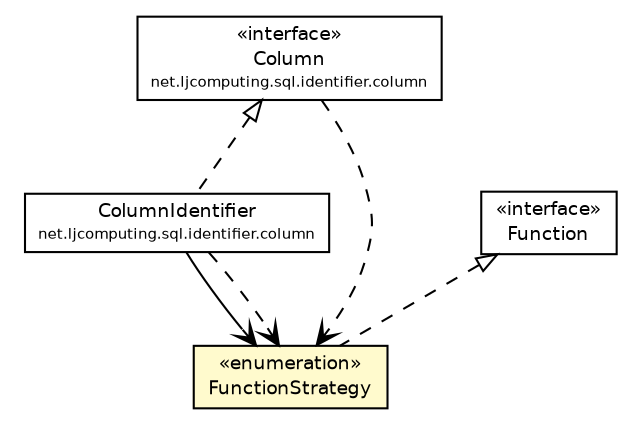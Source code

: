#!/usr/local/bin/dot
#
# Class diagram 
# Generated by UMLGraph version R5_6 (http://www.umlgraph.org/)
#

digraph G {
	edge [fontname="Helvetica",fontsize=10,labelfontname="Helvetica",labelfontsize=10];
	node [fontname="Helvetica",fontsize=10,shape=plaintext];
	nodesep=0.25;
	ranksep=0.5;
	// net.ljcomputing.sql.identifier.column.Column
	c895 [label=<<table title="net.ljcomputing.sql.identifier.column.Column" border="0" cellborder="1" cellspacing="0" cellpadding="2" port="p" href="../identifier/column/Column.html">
		<tr><td><table border="0" cellspacing="0" cellpadding="1">
<tr><td align="center" balign="center"> &#171;interface&#187; </td></tr>
<tr><td align="center" balign="center"> Column </td></tr>
<tr><td align="center" balign="center"><font point-size="7.0"> net.ljcomputing.sql.identifier.column </font></td></tr>
		</table></td></tr>
		</table>>, URL="../identifier/column/Column.html", fontname="Helvetica", fontcolor="black", fontsize=9.0];
	// net.ljcomputing.sql.identifier.column.ColumnIdentifier
	c896 [label=<<table title="net.ljcomputing.sql.identifier.column.ColumnIdentifier" border="0" cellborder="1" cellspacing="0" cellpadding="2" port="p" href="../identifier/column/ColumnIdentifier.html">
		<tr><td><table border="0" cellspacing="0" cellpadding="1">
<tr><td align="center" balign="center"> ColumnIdentifier </td></tr>
<tr><td align="center" balign="center"><font point-size="7.0"> net.ljcomputing.sql.identifier.column </font></td></tr>
		</table></td></tr>
		</table>>, URL="../identifier/column/ColumnIdentifier.html", fontname="Helvetica", fontcolor="black", fontsize=9.0];
	// net.ljcomputing.sql.strategy.FunctionStrategy
	c897 [label=<<table title="net.ljcomputing.sql.strategy.FunctionStrategy" border="0" cellborder="1" cellspacing="0" cellpadding="2" port="p" bgcolor="lemonChiffon" href="./FunctionStrategy.html">
		<tr><td><table border="0" cellspacing="0" cellpadding="1">
<tr><td align="center" balign="center"> &#171;enumeration&#187; </td></tr>
<tr><td align="center" balign="center"> FunctionStrategy </td></tr>
		</table></td></tr>
		</table>>, URL="./FunctionStrategy.html", fontname="Helvetica", fontcolor="black", fontsize=9.0];
	// net.ljcomputing.sql.strategy.Function
	c898 [label=<<table title="net.ljcomputing.sql.strategy.Function" border="0" cellborder="1" cellspacing="0" cellpadding="2" port="p" href="./Function.html">
		<tr><td><table border="0" cellspacing="0" cellpadding="1">
<tr><td align="center" balign="center"> &#171;interface&#187; </td></tr>
<tr><td align="center" balign="center"> Function </td></tr>
		</table></td></tr>
		</table>>, URL="./Function.html", fontname="Helvetica", fontcolor="black", fontsize=9.0];
	//net.ljcomputing.sql.identifier.column.ColumnIdentifier implements net.ljcomputing.sql.identifier.column.Column
	c895:p -> c896:p [dir=back,arrowtail=empty,style=dashed];
	//net.ljcomputing.sql.strategy.FunctionStrategy implements net.ljcomputing.sql.strategy.Function
	c898:p -> c897:p [dir=back,arrowtail=empty,style=dashed];
	// net.ljcomputing.sql.identifier.column.ColumnIdentifier NAVASSOC net.ljcomputing.sql.strategy.FunctionStrategy
	c896:p -> c897:p [taillabel="", label="", headlabel="", fontname="Helvetica", fontcolor="black", fontsize=10.0, color="black", arrowhead=open];
	// net.ljcomputing.sql.identifier.column.Column DEPEND net.ljcomputing.sql.strategy.FunctionStrategy
	c895:p -> c897:p [taillabel="", label="", headlabel="", fontname="Helvetica", fontcolor="black", fontsize=10.0, color="black", arrowhead=open, style=dashed];
	// net.ljcomputing.sql.identifier.column.ColumnIdentifier DEPEND net.ljcomputing.sql.strategy.FunctionStrategy
	c896:p -> c897:p [taillabel="", label="", headlabel="", fontname="Helvetica", fontcolor="black", fontsize=10.0, color="black", arrowhead=open, style=dashed];
}

